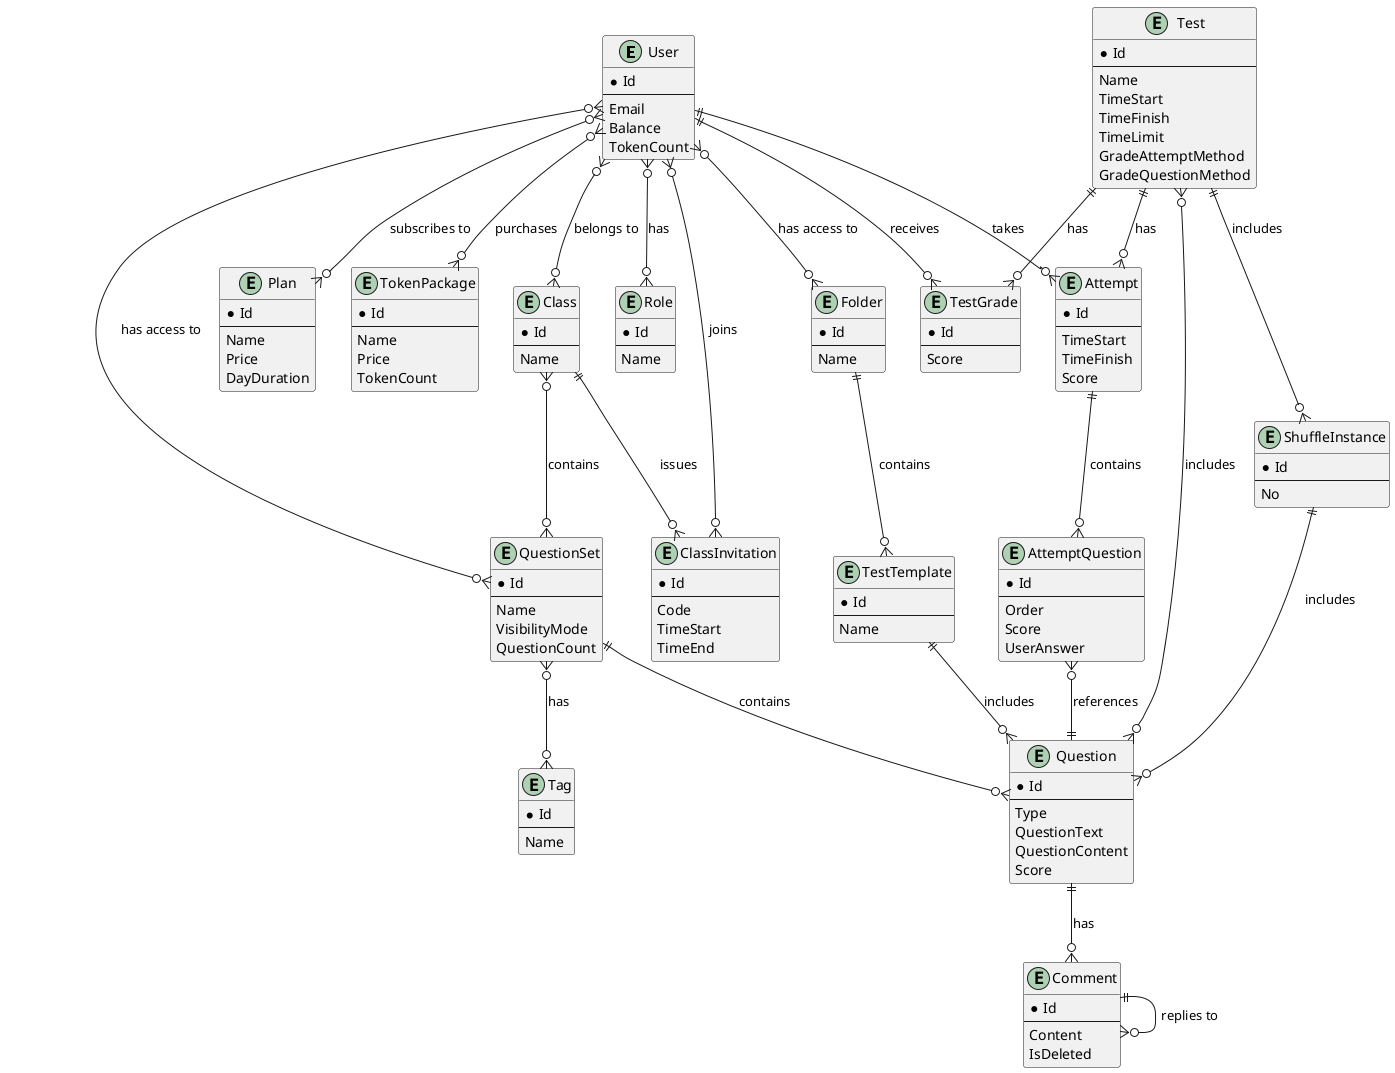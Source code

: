 @startuml Logical ERD for AIQuizziz

' Entities
entity "User" {
  * Id
  --
  Email
  Balance
  TokenCount
}

entity "Role" {
  * Id
  --
  Name
}

entity "Class" {
  * Id
  --
  Name
}

entity "QuestionSet" {
  * Id
  --
  Name
  VisibilityMode
  QuestionCount
}

entity "Question" {
  * Id
  --
  Type
  QuestionText
  QuestionContent
  Score
}

entity "Test" {
  * Id
  --
  Name
  TimeStart
  TimeFinish
  TimeLimit
  GradeAttemptMethod
  GradeQuestionMethod
}

entity "Attempt" {
  * Id
  --
  TimeStart
  TimeFinish
  Score
}

entity "AttemptQuestion" {
  * Id
  --
  Order
  Score
  UserAnswer
}

entity "TestTemplate" {
  * Id
  --
  Name
}

entity "Folder" {
  * Id
  --
  Name
}

entity "Plan" {
  * Id
  --
  Name
  Price
  DayDuration
}

entity "TokenPackage" {
  * Id
  --
  Name
  Price
  TokenCount
}

entity "Comment" {
  * Id
  --
  Content
  IsDeleted
}

entity "TestGrade" {
  * Id
  --
  Score
}

entity "ClassInvitation" {
  * Id
  --
  Code
  TimeStart
  TimeEnd
}


entity "Tag" {
  * Id
  --
  Name
}


entity "ShuffleInstance" {
  * Id
  --
  No
}





' Relationships
User }o--o{ Role : has
User }o--o{ Class : belongs to
Class }o--o{ QuestionSet : contains
QuestionSet ||--o{ Question : contains
User ||--o{ Attempt : takes
Test ||--o{ Attempt : has
Attempt ||--o{ AttemptQuestion : contains
AttemptQuestion }o--|| Question : references
Test }o--o{ Question : includes
TestTemplate ||--o{ Question : includes
Folder ||--o{ TestTemplate : contains
User }o--o{ Folder : has access to
ShuffleInstance ||--o{ Question : includes
Test ||--o{ ShuffleInstance : includes
User }o--o{ Plan : subscribes to
User }o--o{ TokenPackage : purchases
Question ||--o{ Comment : has
Comment ||--o{ Comment : replies to
User ||--o{ TestGrade : receives
Test ||--o{ TestGrade : has
Class ||--o{ ClassInvitation : issues
User }o--o{ ClassInvitation : joins 
User }o--o{ QuestionSet : has access to
QuestionSet }o--o{ Tag : has





@enduml